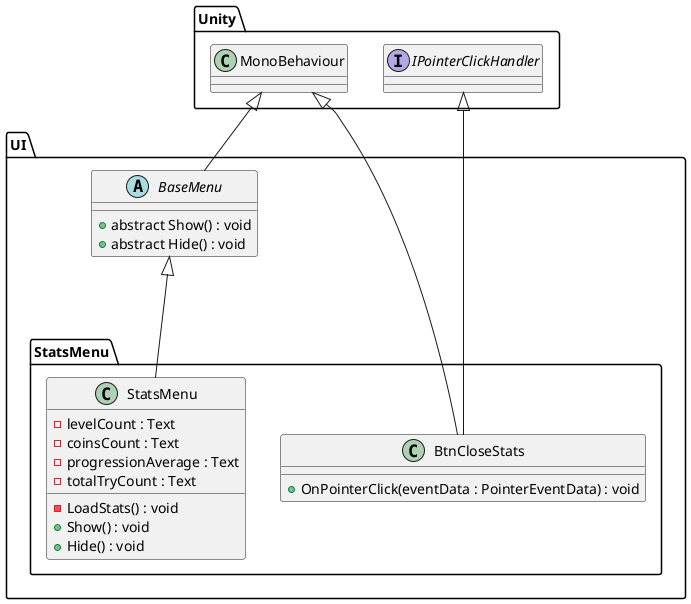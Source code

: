 @startuml

package Unity {
    class MonoBehaviour
    interface IPointerClickHandler
}

package UI{
    abstract class BaseMenu
    {
        + abstract Show() : void
        + abstract Hide() : void
    }
    MonoBehaviour <|-- BaseMenu

    package StatsMenu{
        class BtnCloseStats
        {
            + OnPointerClick(eventData : PointerEventData) : void
        }
        MonoBehaviour <|--- BtnCloseStats
        IPointerClickHandler <|--- BtnCloseStats

        class StatsMenu
        {
            - levelCount : Text
            - coinsCount : Text
            - progressionAverage : Text
            - totalTryCount : Text
            - LoadStats() : void
            + Show() : void
            + Hide() : void
        }
        BaseMenu <|--- StatsMenu
    }
}

@enduml